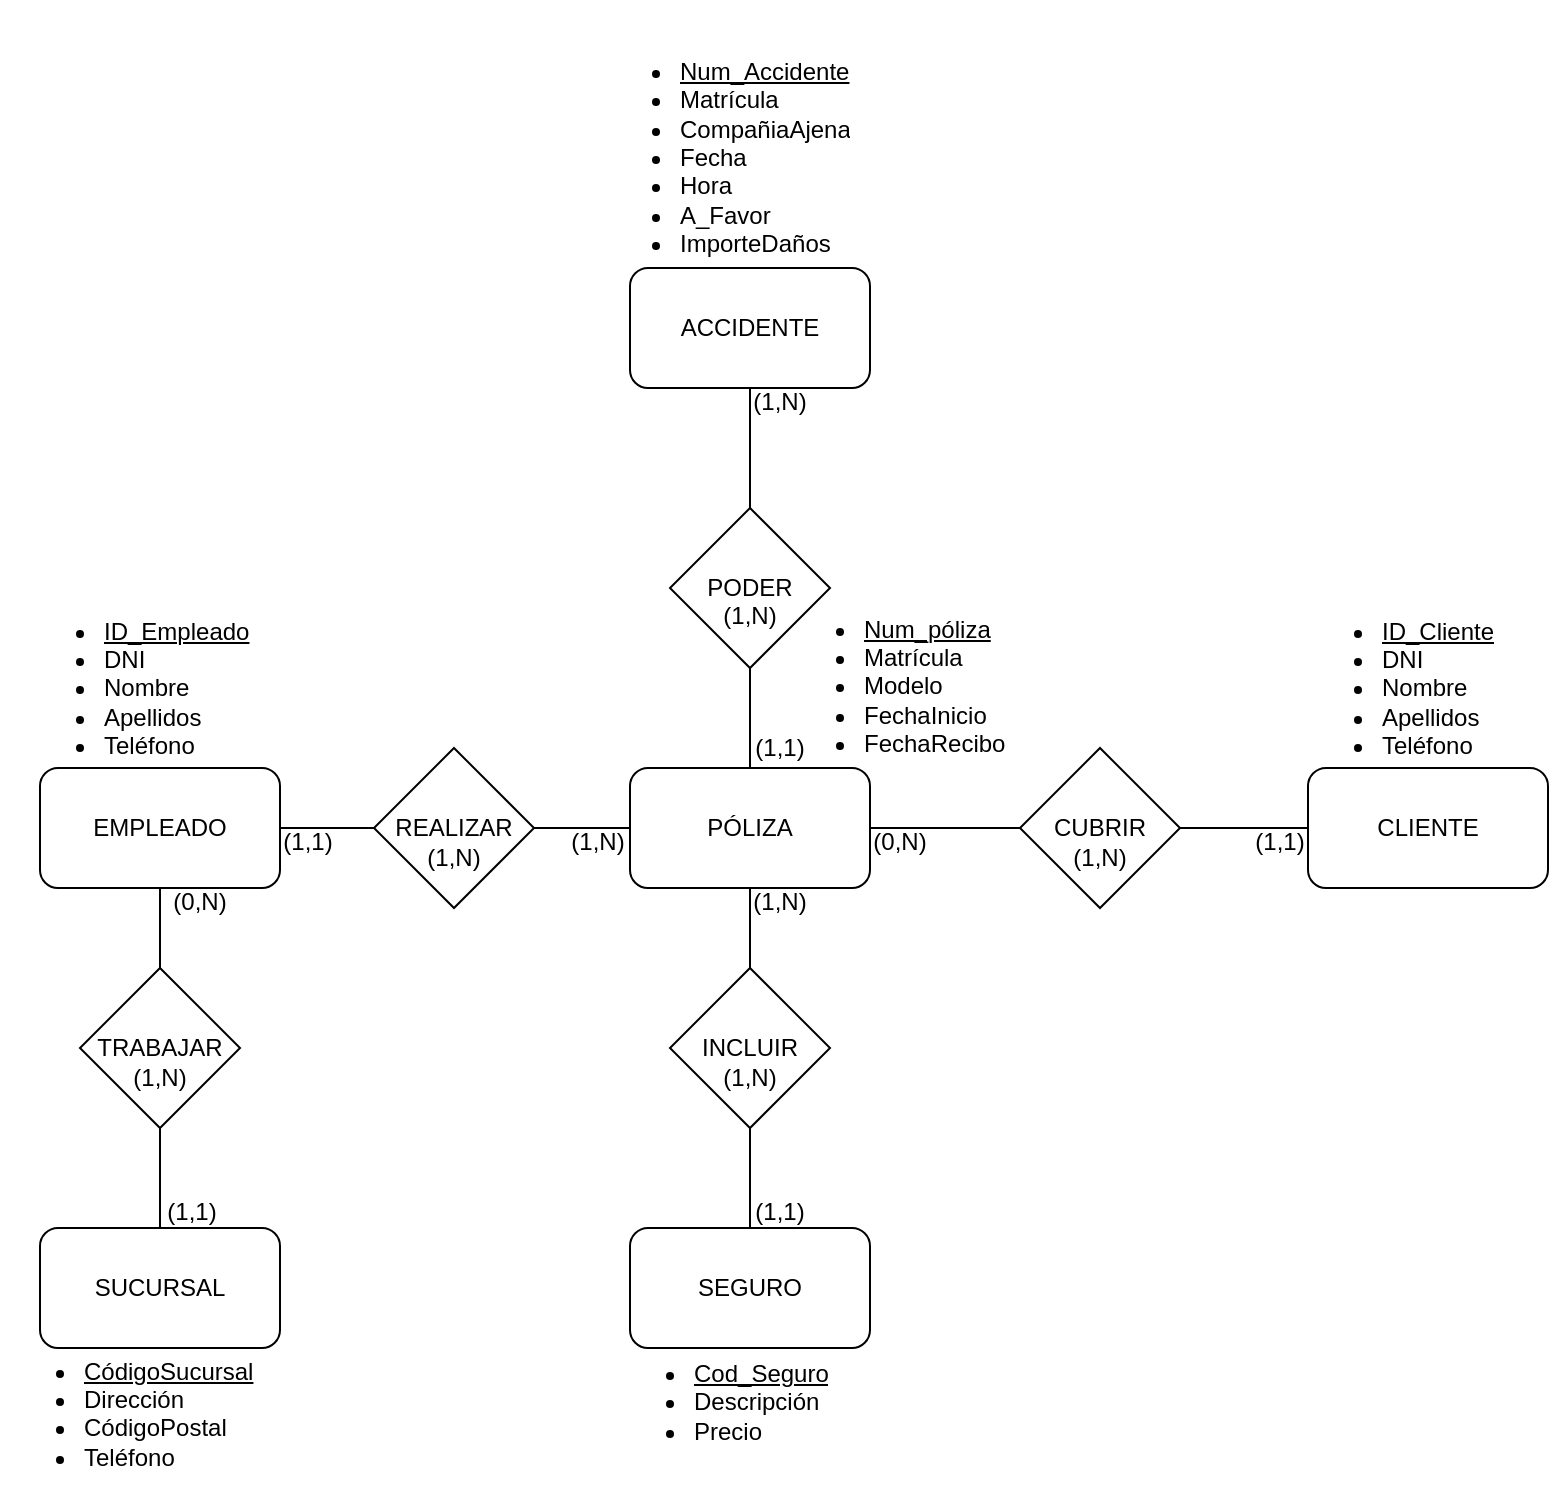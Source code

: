 <mxfile version="24.7.16">
  <diagram id="R2lEEEUBdFMjLlhIrx00" name="Page-1">
    <mxGraphModel dx="1373" dy="1807" grid="1" gridSize="10" guides="1" tooltips="1" connect="1" arrows="1" fold="1" page="1" pageScale="1" pageWidth="850" pageHeight="1100" math="0" shadow="0" extFonts="Permanent Marker^https://fonts.googleapis.com/css?family=Permanent+Marker">
      <root>
        <mxCell id="0" />
        <mxCell id="1" parent="0" />
        <mxCell id="IwKMfdMyqlhypNHNIi63-1" value="SEGURO" style="rounded=1;whiteSpace=wrap;html=1;" parent="1" vertex="1">
          <mxGeometry x="365" y="370" width="120" height="60" as="geometry" />
        </mxCell>
        <mxCell id="IwKMfdMyqlhypNHNIi63-2" value="&lt;ul&gt;&lt;li&gt;&lt;u&gt;Cod_Seguro&lt;/u&gt;&lt;/li&gt;&lt;li&gt;Descripción&lt;/li&gt;&lt;li&gt;Precio&lt;/li&gt;&lt;/ul&gt;" style="text;strokeColor=none;fillColor=none;html=1;whiteSpace=wrap;verticalAlign=middle;overflow=hidden;" parent="1" vertex="1">
          <mxGeometry x="355" y="417" width="130" height="80" as="geometry" />
        </mxCell>
        <mxCell id="IwKMfdMyqlhypNHNIi63-3" value="CLIENTE" style="rounded=1;whiteSpace=wrap;html=1;" parent="1" vertex="1">
          <mxGeometry x="704" y="140" width="120" height="60" as="geometry" />
        </mxCell>
        <mxCell id="IwKMfdMyqlhypNHNIi63-4" value="&lt;ul&gt;&lt;li&gt;&lt;u&gt;ID_Cliente&lt;/u&gt;&lt;/li&gt;&lt;li&gt;DNI&lt;/li&gt;&lt;li&gt;Nombre&lt;/li&gt;&lt;li&gt;Apellidos&lt;/li&gt;&lt;li&gt;Teléfono&lt;/li&gt;&lt;/ul&gt;" style="text;strokeColor=none;fillColor=none;html=1;whiteSpace=wrap;verticalAlign=middle;overflow=hidden;" parent="1" vertex="1">
          <mxGeometry x="699" y="50" width="130" height="100" as="geometry" />
        </mxCell>
        <mxCell id="IwKMfdMyqlhypNHNIi63-6" value="PÓLIZA" style="rounded=1;whiteSpace=wrap;html=1;" parent="1" vertex="1">
          <mxGeometry x="365" y="140" width="120" height="60" as="geometry" />
        </mxCell>
        <mxCell id="IwKMfdMyqlhypNHNIi63-7" value="&lt;ul&gt;&lt;li&gt;&lt;u&gt;Num_póliza&lt;/u&gt;&lt;/li&gt;&lt;li&gt;Matrícula&lt;/li&gt;&lt;li&gt;Modelo&lt;/li&gt;&lt;li&gt;FechaInicio&lt;/li&gt;&lt;li&gt;FechaRecibo&lt;/li&gt;&lt;/ul&gt;&lt;div&gt;&lt;/div&gt;" style="text;strokeColor=none;fillColor=none;html=1;whiteSpace=wrap;verticalAlign=middle;overflow=hidden;" parent="1" vertex="1">
          <mxGeometry x="440" y="49" width="120" height="92" as="geometry" />
        </mxCell>
        <mxCell id="IwKMfdMyqlhypNHNIi63-10" value="CUBRIR" style="rhombus;whiteSpace=wrap;html=1;" parent="1" vertex="1">
          <mxGeometry x="560" y="130" width="80" height="80" as="geometry" />
        </mxCell>
        <mxCell id="IwKMfdMyqlhypNHNIi63-11" value="" style="endArrow=none;html=1;rounded=0;entryX=0;entryY=0.5;entryDx=0;entryDy=0;exitX=1;exitY=0.5;exitDx=0;exitDy=0;" parent="1" source="IwKMfdMyqlhypNHNIi63-10" target="IwKMfdMyqlhypNHNIi63-3" edge="1">
          <mxGeometry width="50" height="50" relative="1" as="geometry">
            <mxPoint x="570" y="420" as="sourcePoint" />
            <mxPoint x="620" y="370" as="targetPoint" />
          </mxGeometry>
        </mxCell>
        <mxCell id="IwKMfdMyqlhypNHNIi63-19" value="INCLUIR" style="rhombus;whiteSpace=wrap;html=1;" parent="1" vertex="1">
          <mxGeometry x="385" y="240" width="80" height="80" as="geometry" />
        </mxCell>
        <mxCell id="IwKMfdMyqlhypNHNIi63-20" value="" style="endArrow=none;html=1;rounded=0;entryX=0.5;entryY=1;entryDx=0;entryDy=0;exitX=0.5;exitY=0;exitDx=0;exitDy=0;" parent="1" source="IwKMfdMyqlhypNHNIi63-19" target="IwKMfdMyqlhypNHNIi63-6" edge="1">
          <mxGeometry width="50" height="50" relative="1" as="geometry">
            <mxPoint x="715" y="180" as="sourcePoint" />
            <mxPoint x="650" y="180" as="targetPoint" />
          </mxGeometry>
        </mxCell>
        <mxCell id="IwKMfdMyqlhypNHNIi63-21" value="" style="endArrow=none;html=1;rounded=0;entryX=0.5;entryY=1;entryDx=0;entryDy=0;exitX=0.5;exitY=0;exitDx=0;exitDy=0;" parent="1" source="IwKMfdMyqlhypNHNIi63-1" target="IwKMfdMyqlhypNHNIi63-19" edge="1">
          <mxGeometry width="50" height="50" relative="1" as="geometry">
            <mxPoint x="435" y="250" as="sourcePoint" />
            <mxPoint x="435" y="210" as="targetPoint" />
          </mxGeometry>
        </mxCell>
        <mxCell id="IwKMfdMyqlhypNHNIi63-22" value="SUCURSAL" style="rounded=1;whiteSpace=wrap;html=1;" parent="1" vertex="1">
          <mxGeometry x="70" y="370" width="120" height="60" as="geometry" />
        </mxCell>
        <mxCell id="IwKMfdMyqlhypNHNIi63-23" value="&lt;ul&gt;&lt;li&gt;&lt;u&gt;CódigoSucursal&lt;/u&gt;&lt;/li&gt;&lt;li&gt;Dirección&lt;/li&gt;&lt;li&gt;CódigoPostal&lt;/li&gt;&lt;li&gt;Teléfono&lt;/li&gt;&lt;/ul&gt;" style="text;strokeColor=none;fillColor=none;html=1;whiteSpace=wrap;verticalAlign=middle;overflow=hidden;" parent="1" vertex="1">
          <mxGeometry x="50" y="420" width="140" height="80" as="geometry" />
        </mxCell>
        <mxCell id="IwKMfdMyqlhypNHNIi63-24" value="EMPLEADO" style="rounded=1;whiteSpace=wrap;html=1;" parent="1" vertex="1">
          <mxGeometry x="70" y="140" width="120" height="60" as="geometry" />
        </mxCell>
        <mxCell id="IwKMfdMyqlhypNHNIi63-25" value="&lt;ul&gt;&lt;li&gt;&lt;u&gt;ID_Empleado&lt;/u&gt;&lt;/li&gt;&lt;li&gt;DNI&lt;/li&gt;&lt;li&gt;Nombre&lt;/li&gt;&lt;li&gt;Apellidos&lt;br&gt;&lt;/li&gt;&lt;li&gt;Teléfono&lt;/li&gt;&lt;/ul&gt;" style="text;strokeColor=none;fillColor=none;html=1;whiteSpace=wrap;verticalAlign=middle;overflow=hidden;" parent="1" vertex="1">
          <mxGeometry x="60" y="50" width="140" height="90" as="geometry" />
        </mxCell>
        <mxCell id="IwKMfdMyqlhypNHNIi63-26" value="REALIZAR" style="rhombus;whiteSpace=wrap;html=1;" parent="1" vertex="1">
          <mxGeometry x="237" y="130" width="80" height="80" as="geometry" />
        </mxCell>
        <mxCell id="IwKMfdMyqlhypNHNIi63-27" value="" style="endArrow=none;html=1;rounded=0;entryX=1;entryY=0.5;entryDx=0;entryDy=0;exitX=0;exitY=0.5;exitDx=0;exitDy=0;" parent="1" source="IwKMfdMyqlhypNHNIi63-6" target="IwKMfdMyqlhypNHNIi63-26" edge="1">
          <mxGeometry width="50" height="50" relative="1" as="geometry">
            <mxPoint x="435" y="380" as="sourcePoint" />
            <mxPoint x="435" y="330" as="targetPoint" />
          </mxGeometry>
        </mxCell>
        <mxCell id="IwKMfdMyqlhypNHNIi63-28" value="" style="endArrow=none;html=1;rounded=0;entryX=1;entryY=0.5;entryDx=0;entryDy=0;exitX=0;exitY=0.5;exitDx=0;exitDy=0;" parent="1" source="IwKMfdMyqlhypNHNIi63-26" target="IwKMfdMyqlhypNHNIi63-24" edge="1">
          <mxGeometry width="50" height="50" relative="1" as="geometry">
            <mxPoint x="375" y="180" as="sourcePoint" />
            <mxPoint x="327" y="180" as="targetPoint" />
          </mxGeometry>
        </mxCell>
        <mxCell id="IwKMfdMyqlhypNHNIi63-29" value="TRABAJAR" style="rhombus;whiteSpace=wrap;html=1;" parent="1" vertex="1">
          <mxGeometry x="90" y="240" width="80" height="80" as="geometry" />
        </mxCell>
        <mxCell id="IwKMfdMyqlhypNHNIi63-30" value="" style="endArrow=none;html=1;rounded=0;entryX=0.5;entryY=1;entryDx=0;entryDy=0;exitX=0.5;exitY=0;exitDx=0;exitDy=0;" parent="1" source="IwKMfdMyqlhypNHNIi63-29" target="IwKMfdMyqlhypNHNIi63-24" edge="1">
          <mxGeometry width="50" height="50" relative="1" as="geometry">
            <mxPoint x="375" y="180" as="sourcePoint" />
            <mxPoint x="327" y="180" as="targetPoint" />
          </mxGeometry>
        </mxCell>
        <mxCell id="IwKMfdMyqlhypNHNIi63-31" value="" style="endArrow=none;html=1;rounded=0;entryX=0.5;entryY=1;entryDx=0;entryDy=0;exitX=0.5;exitY=0;exitDx=0;exitDy=0;" parent="1" source="IwKMfdMyqlhypNHNIi63-22" target="IwKMfdMyqlhypNHNIi63-29" edge="1">
          <mxGeometry width="50" height="50" relative="1" as="geometry">
            <mxPoint x="140" y="250" as="sourcePoint" />
            <mxPoint x="140" y="210" as="targetPoint" />
          </mxGeometry>
        </mxCell>
        <mxCell id="IwKMfdMyqlhypNHNIi63-32" value="PODER" style="rhombus;whiteSpace=wrap;html=1;" parent="1" vertex="1">
          <mxGeometry x="385" y="10" width="80" height="80" as="geometry" />
        </mxCell>
        <mxCell id="IwKMfdMyqlhypNHNIi63-33" value="" style="endArrow=none;html=1;rounded=0;exitX=0.5;exitY=1;exitDx=0;exitDy=0;entryX=0.5;entryY=0;entryDx=0;entryDy=0;" parent="1" source="IwKMfdMyqlhypNHNIi63-32" target="IwKMfdMyqlhypNHNIi63-6" edge="1">
          <mxGeometry width="50" height="50" relative="1" as="geometry">
            <mxPoint x="570" y="180" as="sourcePoint" />
            <mxPoint x="550" y="130" as="targetPoint" />
          </mxGeometry>
        </mxCell>
        <mxCell id="IwKMfdMyqlhypNHNIi63-34" value="ACCIDENTE" style="rounded=1;whiteSpace=wrap;html=1;" parent="1" vertex="1">
          <mxGeometry x="365" y="-110" width="120" height="60" as="geometry" />
        </mxCell>
        <mxCell id="IwKMfdMyqlhypNHNIi63-35" value="" style="endArrow=none;html=1;rounded=0;entryX=0.5;entryY=0;entryDx=0;entryDy=0;exitX=0.5;exitY=1;exitDx=0;exitDy=0;" parent="1" source="IwKMfdMyqlhypNHNIi63-34" target="IwKMfdMyqlhypNHNIi63-32" edge="1">
          <mxGeometry width="50" height="50" relative="1" as="geometry">
            <mxPoint x="570" y="180" as="sourcePoint" />
            <mxPoint x="495" y="180" as="targetPoint" />
          </mxGeometry>
        </mxCell>
        <mxCell id="IwKMfdMyqlhypNHNIi63-36" value="&lt;div&gt;&lt;i&gt;&lt;u&gt;&lt;br&gt;&lt;/u&gt;&lt;/i&gt;&lt;/div&gt;&lt;ul&gt;&lt;li&gt;&lt;u&gt;Num_Accidente&lt;/u&gt;&lt;/li&gt;&lt;li&gt;Matrícula&lt;/li&gt;&lt;li&gt;CompañiaAjena&lt;/li&gt;&lt;li&gt;Fecha&lt;/li&gt;&lt;li&gt;Hora&lt;/li&gt;&lt;li&gt;A_Favor&lt;/li&gt;&lt;li&gt;ImporteDaños&lt;/li&gt;&lt;/ul&gt;" style="text;strokeColor=none;fillColor=none;html=1;whiteSpace=wrap;verticalAlign=middle;overflow=hidden;" parent="1" vertex="1">
          <mxGeometry x="348" y="-244" width="160" height="140" as="geometry" />
        </mxCell>
        <mxCell id="IwKMfdMyqlhypNHNIi63-38" value="" style="endArrow=none;html=1;rounded=0;entryX=0;entryY=0.5;entryDx=0;entryDy=0;exitX=1;exitY=0.5;exitDx=0;exitDy=0;" parent="1" source="IwKMfdMyqlhypNHNIi63-6" target="IwKMfdMyqlhypNHNIi63-10" edge="1">
          <mxGeometry width="50" height="50" relative="1" as="geometry">
            <mxPoint x="650" y="180" as="sourcePoint" />
            <mxPoint x="714" y="180" as="targetPoint" />
          </mxGeometry>
        </mxCell>
        <mxCell id="IwKMfdMyqlhypNHNIi63-39" value="(0,N)" style="text;html=1;align=center;verticalAlign=middle;whiteSpace=wrap;rounded=0;" parent="1" vertex="1">
          <mxGeometry x="470" y="162" width="60" height="30" as="geometry" />
        </mxCell>
        <mxCell id="IwKMfdMyqlhypNHNIi63-40" value="(1,1)" style="text;html=1;align=center;verticalAlign=middle;whiteSpace=wrap;rounded=0;" parent="1" vertex="1">
          <mxGeometry x="660" y="162" width="60" height="30" as="geometry" />
        </mxCell>
        <mxCell id="IwKMfdMyqlhypNHNIi63-41" value="(1,N)" style="text;html=1;align=center;verticalAlign=middle;whiteSpace=wrap;rounded=0;" parent="1" vertex="1">
          <mxGeometry x="410" y="192" width="60" height="30" as="geometry" />
        </mxCell>
        <mxCell id="IwKMfdMyqlhypNHNIi63-42" value="(1,1)" style="text;html=1;align=center;verticalAlign=middle;whiteSpace=wrap;rounded=0;" parent="1" vertex="1">
          <mxGeometry x="410" y="347" width="60" height="30" as="geometry" />
        </mxCell>
        <mxCell id="YCsTPbfW1YXeCrRkh-MG-1" value="(0,N)" style="text;html=1;align=center;verticalAlign=middle;whiteSpace=wrap;rounded=0;" vertex="1" parent="1">
          <mxGeometry x="120" y="192" width="60" height="30" as="geometry" />
        </mxCell>
        <mxCell id="YCsTPbfW1YXeCrRkh-MG-2" value="(1,1)" style="text;html=1;align=center;verticalAlign=middle;whiteSpace=wrap;rounded=0;" vertex="1" parent="1">
          <mxGeometry x="116" y="347" width="60" height="30" as="geometry" />
        </mxCell>
        <mxCell id="YCsTPbfW1YXeCrRkh-MG-3" value="(1,N)" style="text;html=1;align=center;verticalAlign=middle;whiteSpace=wrap;rounded=0;" vertex="1" parent="1">
          <mxGeometry x="100" y="280" width="60" height="30" as="geometry" />
        </mxCell>
        <mxCell id="YCsTPbfW1YXeCrRkh-MG-4" value="(1,N)" style="text;html=1;align=center;verticalAlign=middle;whiteSpace=wrap;rounded=0;" vertex="1" parent="1">
          <mxGeometry x="395" y="280" width="60" height="30" as="geometry" />
        </mxCell>
        <mxCell id="YCsTPbfW1YXeCrRkh-MG-5" value="(1,N)" style="text;html=1;align=center;verticalAlign=middle;whiteSpace=wrap;rounded=0;" vertex="1" parent="1">
          <mxGeometry x="319" y="162" width="60" height="30" as="geometry" />
        </mxCell>
        <mxCell id="YCsTPbfW1YXeCrRkh-MG-6" value="(1,1)" style="text;html=1;align=center;verticalAlign=middle;whiteSpace=wrap;rounded=0;" vertex="1" parent="1">
          <mxGeometry x="174" y="162" width="60" height="30" as="geometry" />
        </mxCell>
        <mxCell id="YCsTPbfW1YXeCrRkh-MG-7" value="(1,N)" style="text;html=1;align=center;verticalAlign=middle;whiteSpace=wrap;rounded=0;" vertex="1" parent="1">
          <mxGeometry x="247" y="170" width="60" height="30" as="geometry" />
        </mxCell>
        <mxCell id="YCsTPbfW1YXeCrRkh-MG-8" value="(1,N)" style="text;html=1;align=center;verticalAlign=middle;whiteSpace=wrap;rounded=0;" vertex="1" parent="1">
          <mxGeometry x="570" y="170" width="60" height="30" as="geometry" />
        </mxCell>
        <mxCell id="YCsTPbfW1YXeCrRkh-MG-9" value="(1,N)" style="text;html=1;align=center;verticalAlign=middle;whiteSpace=wrap;rounded=0;" vertex="1" parent="1">
          <mxGeometry x="410" y="-58" width="60" height="30" as="geometry" />
        </mxCell>
        <mxCell id="YCsTPbfW1YXeCrRkh-MG-10" value="(1,1)" style="text;html=1;align=center;verticalAlign=middle;whiteSpace=wrap;rounded=0;" vertex="1" parent="1">
          <mxGeometry x="410" y="115" width="60" height="30" as="geometry" />
        </mxCell>
        <mxCell id="YCsTPbfW1YXeCrRkh-MG-11" value="(1,N)" style="text;html=1;align=center;verticalAlign=middle;whiteSpace=wrap;rounded=0;" vertex="1" parent="1">
          <mxGeometry x="395" y="49" width="60" height="30" as="geometry" />
        </mxCell>
      </root>
    </mxGraphModel>
  </diagram>
</mxfile>
